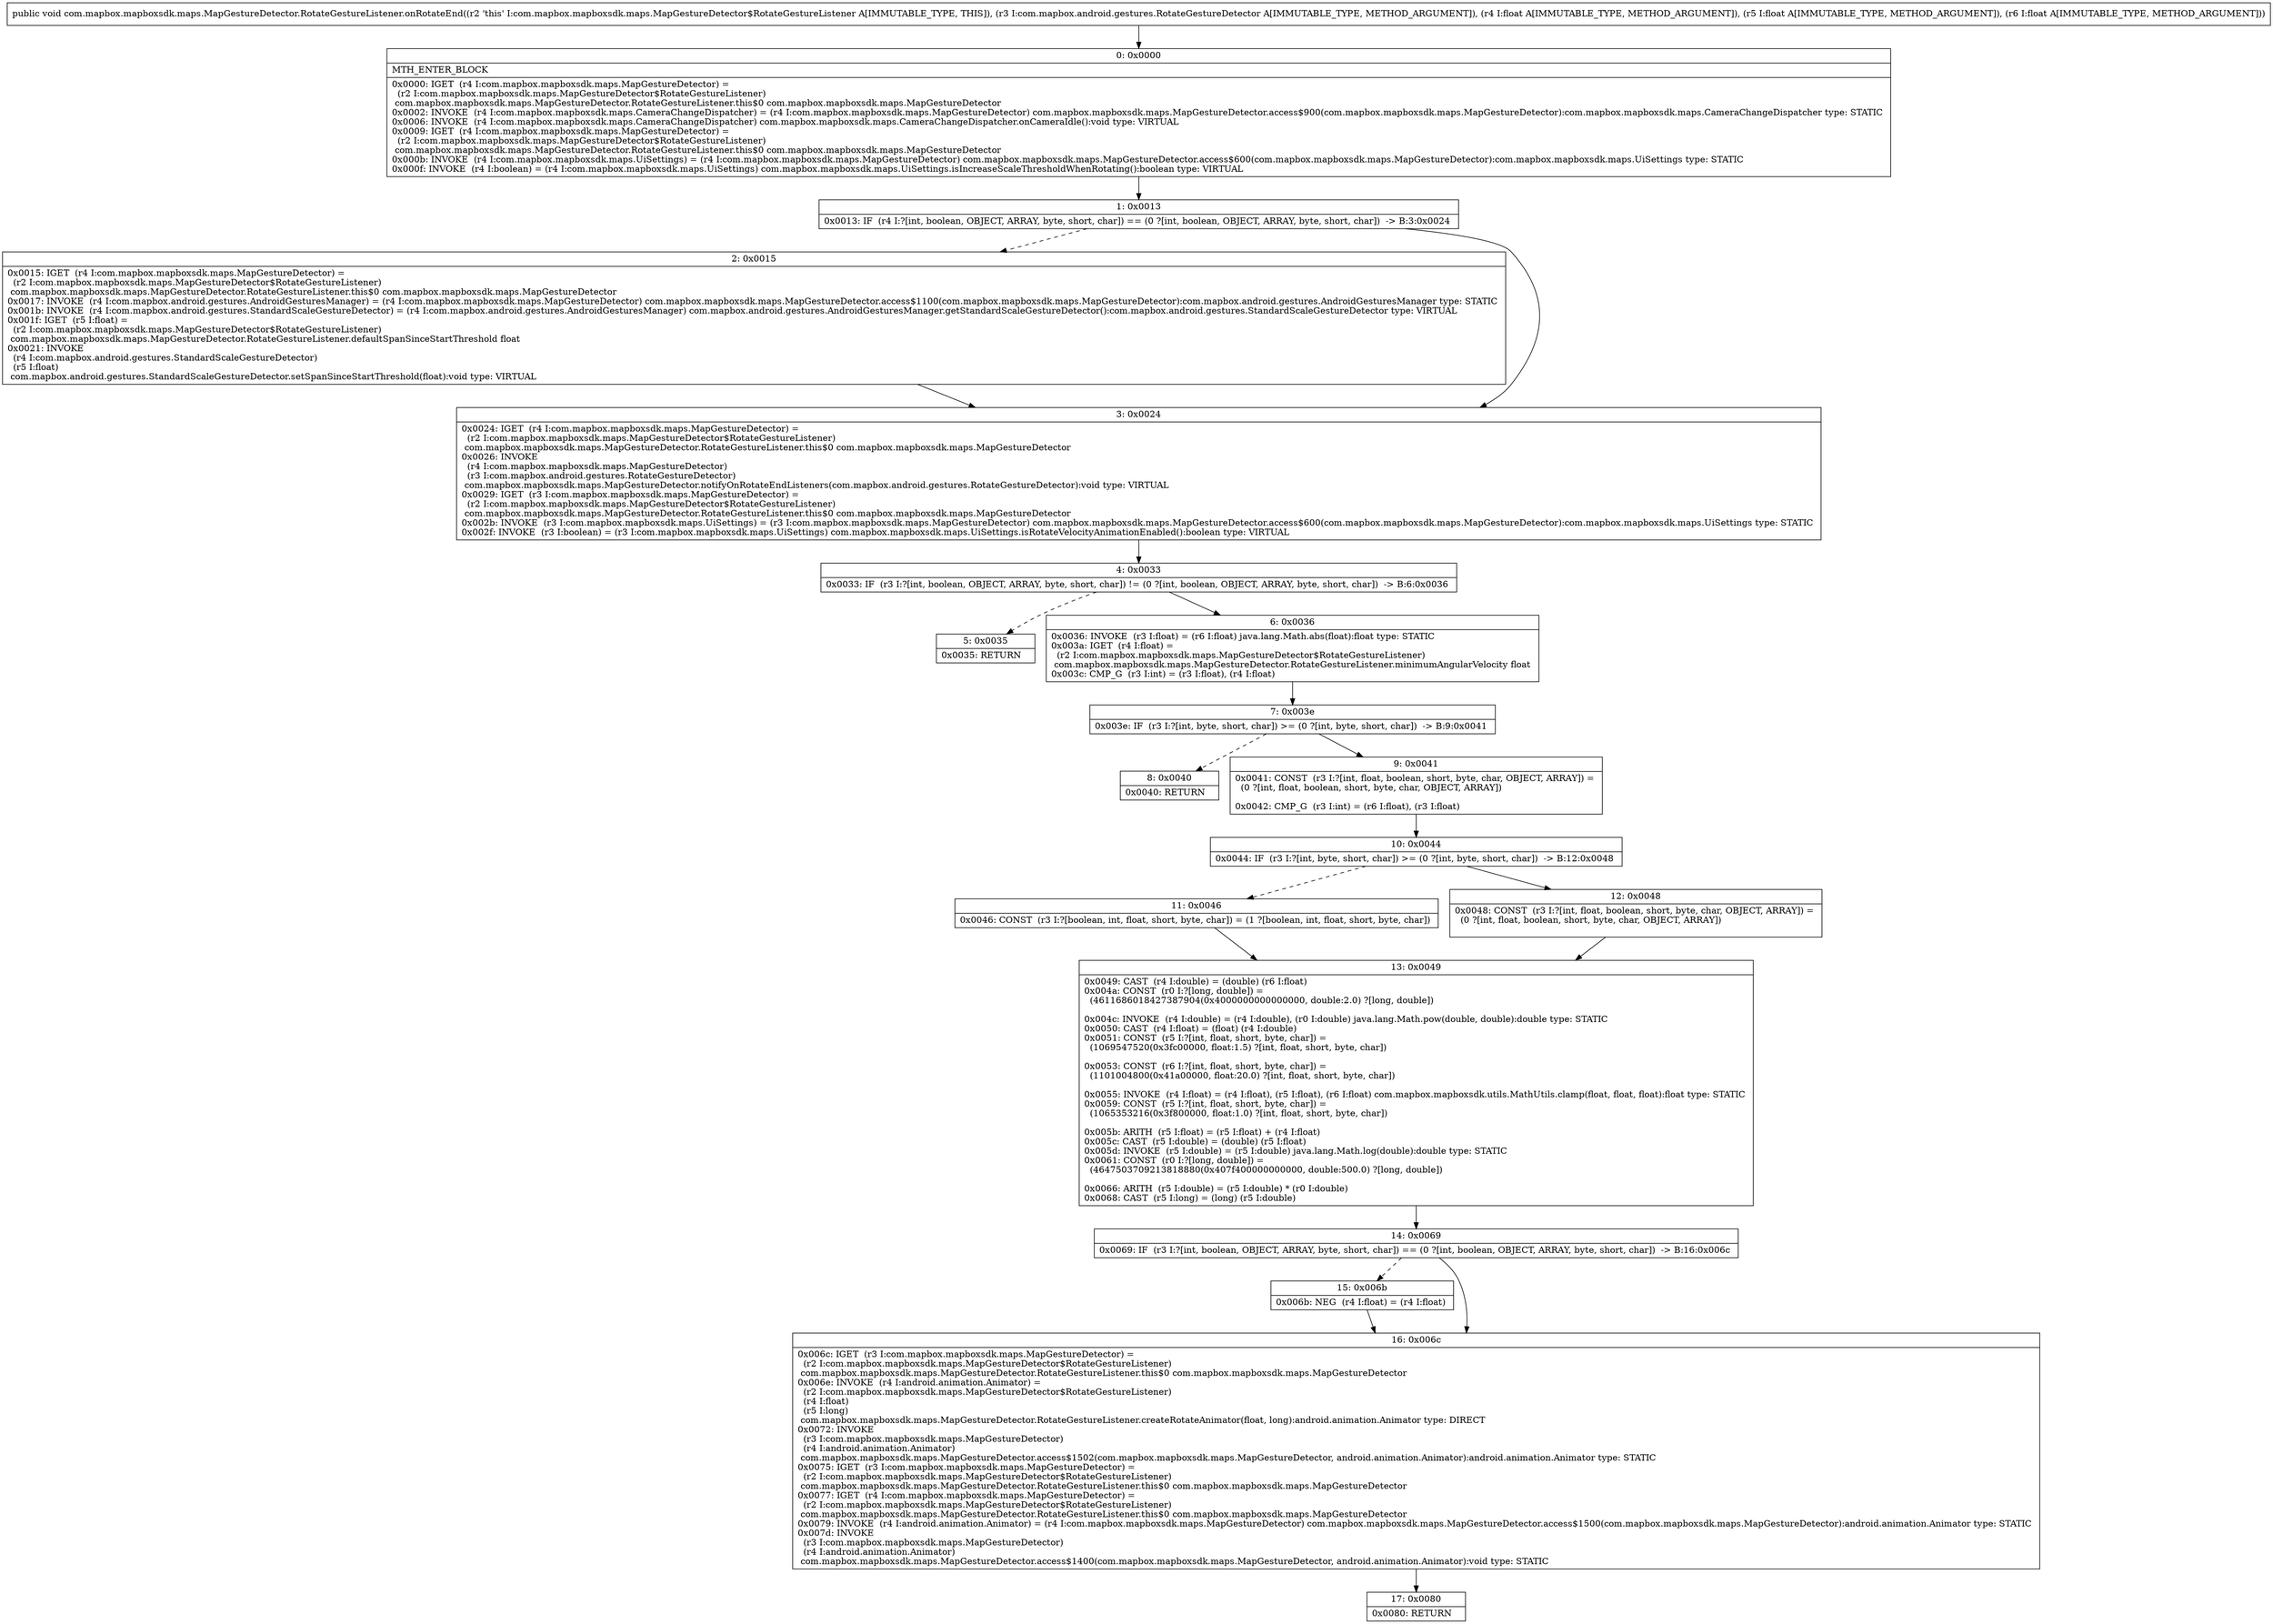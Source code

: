 digraph "CFG forcom.mapbox.mapboxsdk.maps.MapGestureDetector.RotateGestureListener.onRotateEnd(Lcom\/mapbox\/android\/gestures\/RotateGestureDetector;FFF)V" {
Node_0 [shape=record,label="{0\:\ 0x0000|MTH_ENTER_BLOCK\l|0x0000: IGET  (r4 I:com.mapbox.mapboxsdk.maps.MapGestureDetector) = \l  (r2 I:com.mapbox.mapboxsdk.maps.MapGestureDetector$RotateGestureListener)\l com.mapbox.mapboxsdk.maps.MapGestureDetector.RotateGestureListener.this$0 com.mapbox.mapboxsdk.maps.MapGestureDetector \l0x0002: INVOKE  (r4 I:com.mapbox.mapboxsdk.maps.CameraChangeDispatcher) = (r4 I:com.mapbox.mapboxsdk.maps.MapGestureDetector) com.mapbox.mapboxsdk.maps.MapGestureDetector.access$900(com.mapbox.mapboxsdk.maps.MapGestureDetector):com.mapbox.mapboxsdk.maps.CameraChangeDispatcher type: STATIC \l0x0006: INVOKE  (r4 I:com.mapbox.mapboxsdk.maps.CameraChangeDispatcher) com.mapbox.mapboxsdk.maps.CameraChangeDispatcher.onCameraIdle():void type: VIRTUAL \l0x0009: IGET  (r4 I:com.mapbox.mapboxsdk.maps.MapGestureDetector) = \l  (r2 I:com.mapbox.mapboxsdk.maps.MapGestureDetector$RotateGestureListener)\l com.mapbox.mapboxsdk.maps.MapGestureDetector.RotateGestureListener.this$0 com.mapbox.mapboxsdk.maps.MapGestureDetector \l0x000b: INVOKE  (r4 I:com.mapbox.mapboxsdk.maps.UiSettings) = (r4 I:com.mapbox.mapboxsdk.maps.MapGestureDetector) com.mapbox.mapboxsdk.maps.MapGestureDetector.access$600(com.mapbox.mapboxsdk.maps.MapGestureDetector):com.mapbox.mapboxsdk.maps.UiSettings type: STATIC \l0x000f: INVOKE  (r4 I:boolean) = (r4 I:com.mapbox.mapboxsdk.maps.UiSettings) com.mapbox.mapboxsdk.maps.UiSettings.isIncreaseScaleThresholdWhenRotating():boolean type: VIRTUAL \l}"];
Node_1 [shape=record,label="{1\:\ 0x0013|0x0013: IF  (r4 I:?[int, boolean, OBJECT, ARRAY, byte, short, char]) == (0 ?[int, boolean, OBJECT, ARRAY, byte, short, char])  \-\> B:3:0x0024 \l}"];
Node_2 [shape=record,label="{2\:\ 0x0015|0x0015: IGET  (r4 I:com.mapbox.mapboxsdk.maps.MapGestureDetector) = \l  (r2 I:com.mapbox.mapboxsdk.maps.MapGestureDetector$RotateGestureListener)\l com.mapbox.mapboxsdk.maps.MapGestureDetector.RotateGestureListener.this$0 com.mapbox.mapboxsdk.maps.MapGestureDetector \l0x0017: INVOKE  (r4 I:com.mapbox.android.gestures.AndroidGesturesManager) = (r4 I:com.mapbox.mapboxsdk.maps.MapGestureDetector) com.mapbox.mapboxsdk.maps.MapGestureDetector.access$1100(com.mapbox.mapboxsdk.maps.MapGestureDetector):com.mapbox.android.gestures.AndroidGesturesManager type: STATIC \l0x001b: INVOKE  (r4 I:com.mapbox.android.gestures.StandardScaleGestureDetector) = (r4 I:com.mapbox.android.gestures.AndroidGesturesManager) com.mapbox.android.gestures.AndroidGesturesManager.getStandardScaleGestureDetector():com.mapbox.android.gestures.StandardScaleGestureDetector type: VIRTUAL \l0x001f: IGET  (r5 I:float) = \l  (r2 I:com.mapbox.mapboxsdk.maps.MapGestureDetector$RotateGestureListener)\l com.mapbox.mapboxsdk.maps.MapGestureDetector.RotateGestureListener.defaultSpanSinceStartThreshold float \l0x0021: INVOKE  \l  (r4 I:com.mapbox.android.gestures.StandardScaleGestureDetector)\l  (r5 I:float)\l com.mapbox.android.gestures.StandardScaleGestureDetector.setSpanSinceStartThreshold(float):void type: VIRTUAL \l}"];
Node_3 [shape=record,label="{3\:\ 0x0024|0x0024: IGET  (r4 I:com.mapbox.mapboxsdk.maps.MapGestureDetector) = \l  (r2 I:com.mapbox.mapboxsdk.maps.MapGestureDetector$RotateGestureListener)\l com.mapbox.mapboxsdk.maps.MapGestureDetector.RotateGestureListener.this$0 com.mapbox.mapboxsdk.maps.MapGestureDetector \l0x0026: INVOKE  \l  (r4 I:com.mapbox.mapboxsdk.maps.MapGestureDetector)\l  (r3 I:com.mapbox.android.gestures.RotateGestureDetector)\l com.mapbox.mapboxsdk.maps.MapGestureDetector.notifyOnRotateEndListeners(com.mapbox.android.gestures.RotateGestureDetector):void type: VIRTUAL \l0x0029: IGET  (r3 I:com.mapbox.mapboxsdk.maps.MapGestureDetector) = \l  (r2 I:com.mapbox.mapboxsdk.maps.MapGestureDetector$RotateGestureListener)\l com.mapbox.mapboxsdk.maps.MapGestureDetector.RotateGestureListener.this$0 com.mapbox.mapboxsdk.maps.MapGestureDetector \l0x002b: INVOKE  (r3 I:com.mapbox.mapboxsdk.maps.UiSettings) = (r3 I:com.mapbox.mapboxsdk.maps.MapGestureDetector) com.mapbox.mapboxsdk.maps.MapGestureDetector.access$600(com.mapbox.mapboxsdk.maps.MapGestureDetector):com.mapbox.mapboxsdk.maps.UiSettings type: STATIC \l0x002f: INVOKE  (r3 I:boolean) = (r3 I:com.mapbox.mapboxsdk.maps.UiSettings) com.mapbox.mapboxsdk.maps.UiSettings.isRotateVelocityAnimationEnabled():boolean type: VIRTUAL \l}"];
Node_4 [shape=record,label="{4\:\ 0x0033|0x0033: IF  (r3 I:?[int, boolean, OBJECT, ARRAY, byte, short, char]) != (0 ?[int, boolean, OBJECT, ARRAY, byte, short, char])  \-\> B:6:0x0036 \l}"];
Node_5 [shape=record,label="{5\:\ 0x0035|0x0035: RETURN   \l}"];
Node_6 [shape=record,label="{6\:\ 0x0036|0x0036: INVOKE  (r3 I:float) = (r6 I:float) java.lang.Math.abs(float):float type: STATIC \l0x003a: IGET  (r4 I:float) = \l  (r2 I:com.mapbox.mapboxsdk.maps.MapGestureDetector$RotateGestureListener)\l com.mapbox.mapboxsdk.maps.MapGestureDetector.RotateGestureListener.minimumAngularVelocity float \l0x003c: CMP_G  (r3 I:int) = (r3 I:float), (r4 I:float) \l}"];
Node_7 [shape=record,label="{7\:\ 0x003e|0x003e: IF  (r3 I:?[int, byte, short, char]) \>= (0 ?[int, byte, short, char])  \-\> B:9:0x0041 \l}"];
Node_8 [shape=record,label="{8\:\ 0x0040|0x0040: RETURN   \l}"];
Node_9 [shape=record,label="{9\:\ 0x0041|0x0041: CONST  (r3 I:?[int, float, boolean, short, byte, char, OBJECT, ARRAY]) = \l  (0 ?[int, float, boolean, short, byte, char, OBJECT, ARRAY])\l \l0x0042: CMP_G  (r3 I:int) = (r6 I:float), (r3 I:float) \l}"];
Node_10 [shape=record,label="{10\:\ 0x0044|0x0044: IF  (r3 I:?[int, byte, short, char]) \>= (0 ?[int, byte, short, char])  \-\> B:12:0x0048 \l}"];
Node_11 [shape=record,label="{11\:\ 0x0046|0x0046: CONST  (r3 I:?[boolean, int, float, short, byte, char]) = (1 ?[boolean, int, float, short, byte, char]) \l}"];
Node_12 [shape=record,label="{12\:\ 0x0048|0x0048: CONST  (r3 I:?[int, float, boolean, short, byte, char, OBJECT, ARRAY]) = \l  (0 ?[int, float, boolean, short, byte, char, OBJECT, ARRAY])\l \l}"];
Node_13 [shape=record,label="{13\:\ 0x0049|0x0049: CAST  (r4 I:double) = (double) (r6 I:float) \l0x004a: CONST  (r0 I:?[long, double]) = \l  (4611686018427387904(0x4000000000000000, double:2.0) ?[long, double])\l \l0x004c: INVOKE  (r4 I:double) = (r4 I:double), (r0 I:double) java.lang.Math.pow(double, double):double type: STATIC \l0x0050: CAST  (r4 I:float) = (float) (r4 I:double) \l0x0051: CONST  (r5 I:?[int, float, short, byte, char]) = \l  (1069547520(0x3fc00000, float:1.5) ?[int, float, short, byte, char])\l \l0x0053: CONST  (r6 I:?[int, float, short, byte, char]) = \l  (1101004800(0x41a00000, float:20.0) ?[int, float, short, byte, char])\l \l0x0055: INVOKE  (r4 I:float) = (r4 I:float), (r5 I:float), (r6 I:float) com.mapbox.mapboxsdk.utils.MathUtils.clamp(float, float, float):float type: STATIC \l0x0059: CONST  (r5 I:?[int, float, short, byte, char]) = \l  (1065353216(0x3f800000, float:1.0) ?[int, float, short, byte, char])\l \l0x005b: ARITH  (r5 I:float) = (r5 I:float) + (r4 I:float) \l0x005c: CAST  (r5 I:double) = (double) (r5 I:float) \l0x005d: INVOKE  (r5 I:double) = (r5 I:double) java.lang.Math.log(double):double type: STATIC \l0x0061: CONST  (r0 I:?[long, double]) = \l  (4647503709213818880(0x407f400000000000, double:500.0) ?[long, double])\l \l0x0066: ARITH  (r5 I:double) = (r5 I:double) * (r0 I:double) \l0x0068: CAST  (r5 I:long) = (long) (r5 I:double) \l}"];
Node_14 [shape=record,label="{14\:\ 0x0069|0x0069: IF  (r3 I:?[int, boolean, OBJECT, ARRAY, byte, short, char]) == (0 ?[int, boolean, OBJECT, ARRAY, byte, short, char])  \-\> B:16:0x006c \l}"];
Node_15 [shape=record,label="{15\:\ 0x006b|0x006b: NEG  (r4 I:float) = (r4 I:float) \l}"];
Node_16 [shape=record,label="{16\:\ 0x006c|0x006c: IGET  (r3 I:com.mapbox.mapboxsdk.maps.MapGestureDetector) = \l  (r2 I:com.mapbox.mapboxsdk.maps.MapGestureDetector$RotateGestureListener)\l com.mapbox.mapboxsdk.maps.MapGestureDetector.RotateGestureListener.this$0 com.mapbox.mapboxsdk.maps.MapGestureDetector \l0x006e: INVOKE  (r4 I:android.animation.Animator) = \l  (r2 I:com.mapbox.mapboxsdk.maps.MapGestureDetector$RotateGestureListener)\l  (r4 I:float)\l  (r5 I:long)\l com.mapbox.mapboxsdk.maps.MapGestureDetector.RotateGestureListener.createRotateAnimator(float, long):android.animation.Animator type: DIRECT \l0x0072: INVOKE  \l  (r3 I:com.mapbox.mapboxsdk.maps.MapGestureDetector)\l  (r4 I:android.animation.Animator)\l com.mapbox.mapboxsdk.maps.MapGestureDetector.access$1502(com.mapbox.mapboxsdk.maps.MapGestureDetector, android.animation.Animator):android.animation.Animator type: STATIC \l0x0075: IGET  (r3 I:com.mapbox.mapboxsdk.maps.MapGestureDetector) = \l  (r2 I:com.mapbox.mapboxsdk.maps.MapGestureDetector$RotateGestureListener)\l com.mapbox.mapboxsdk.maps.MapGestureDetector.RotateGestureListener.this$0 com.mapbox.mapboxsdk.maps.MapGestureDetector \l0x0077: IGET  (r4 I:com.mapbox.mapboxsdk.maps.MapGestureDetector) = \l  (r2 I:com.mapbox.mapboxsdk.maps.MapGestureDetector$RotateGestureListener)\l com.mapbox.mapboxsdk.maps.MapGestureDetector.RotateGestureListener.this$0 com.mapbox.mapboxsdk.maps.MapGestureDetector \l0x0079: INVOKE  (r4 I:android.animation.Animator) = (r4 I:com.mapbox.mapboxsdk.maps.MapGestureDetector) com.mapbox.mapboxsdk.maps.MapGestureDetector.access$1500(com.mapbox.mapboxsdk.maps.MapGestureDetector):android.animation.Animator type: STATIC \l0x007d: INVOKE  \l  (r3 I:com.mapbox.mapboxsdk.maps.MapGestureDetector)\l  (r4 I:android.animation.Animator)\l com.mapbox.mapboxsdk.maps.MapGestureDetector.access$1400(com.mapbox.mapboxsdk.maps.MapGestureDetector, android.animation.Animator):void type: STATIC \l}"];
Node_17 [shape=record,label="{17\:\ 0x0080|0x0080: RETURN   \l}"];
MethodNode[shape=record,label="{public void com.mapbox.mapboxsdk.maps.MapGestureDetector.RotateGestureListener.onRotateEnd((r2 'this' I:com.mapbox.mapboxsdk.maps.MapGestureDetector$RotateGestureListener A[IMMUTABLE_TYPE, THIS]), (r3 I:com.mapbox.android.gestures.RotateGestureDetector A[IMMUTABLE_TYPE, METHOD_ARGUMENT]), (r4 I:float A[IMMUTABLE_TYPE, METHOD_ARGUMENT]), (r5 I:float A[IMMUTABLE_TYPE, METHOD_ARGUMENT]), (r6 I:float A[IMMUTABLE_TYPE, METHOD_ARGUMENT])) }"];
MethodNode -> Node_0;
Node_0 -> Node_1;
Node_1 -> Node_2[style=dashed];
Node_1 -> Node_3;
Node_2 -> Node_3;
Node_3 -> Node_4;
Node_4 -> Node_5[style=dashed];
Node_4 -> Node_6;
Node_6 -> Node_7;
Node_7 -> Node_8[style=dashed];
Node_7 -> Node_9;
Node_9 -> Node_10;
Node_10 -> Node_11[style=dashed];
Node_10 -> Node_12;
Node_11 -> Node_13;
Node_12 -> Node_13;
Node_13 -> Node_14;
Node_14 -> Node_15[style=dashed];
Node_14 -> Node_16;
Node_15 -> Node_16;
Node_16 -> Node_17;
}

